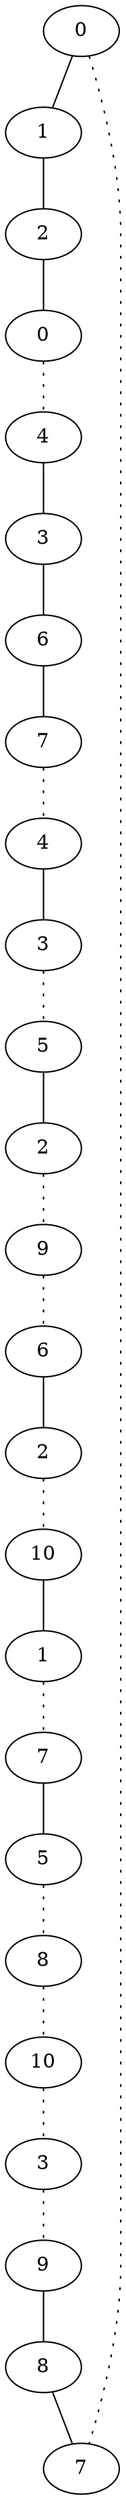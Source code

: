 graph {
a0[label=0];
a1[label=1];
a2[label=2];
a3[label=0];
a4[label=4];
a5[label=3];
a6[label=6];
a7[label=7];
a8[label=4];
a9[label=3];
a10[label=5];
a11[label=2];
a12[label=9];
a13[label=6];
a14[label=2];
a15[label=10];
a16[label=1];
a17[label=7];
a18[label=5];
a19[label=8];
a20[label=10];
a21[label=3];
a22[label=9];
a23[label=8];
a24[label=7];
a0 -- a1;
a0 -- a24 [style=dotted];
a1 -- a2;
a2 -- a3;
a3 -- a4 [style=dotted];
a4 -- a5;
a5 -- a6;
a6 -- a7;
a7 -- a8 [style=dotted];
a8 -- a9;
a9 -- a10 [style=dotted];
a10 -- a11;
a11 -- a12 [style=dotted];
a12 -- a13 [style=dotted];
a13 -- a14;
a14 -- a15 [style=dotted];
a15 -- a16;
a16 -- a17 [style=dotted];
a17 -- a18;
a18 -- a19 [style=dotted];
a19 -- a20 [style=dotted];
a20 -- a21 [style=dotted];
a21 -- a22 [style=dotted];
a22 -- a23;
a23 -- a24;
}
